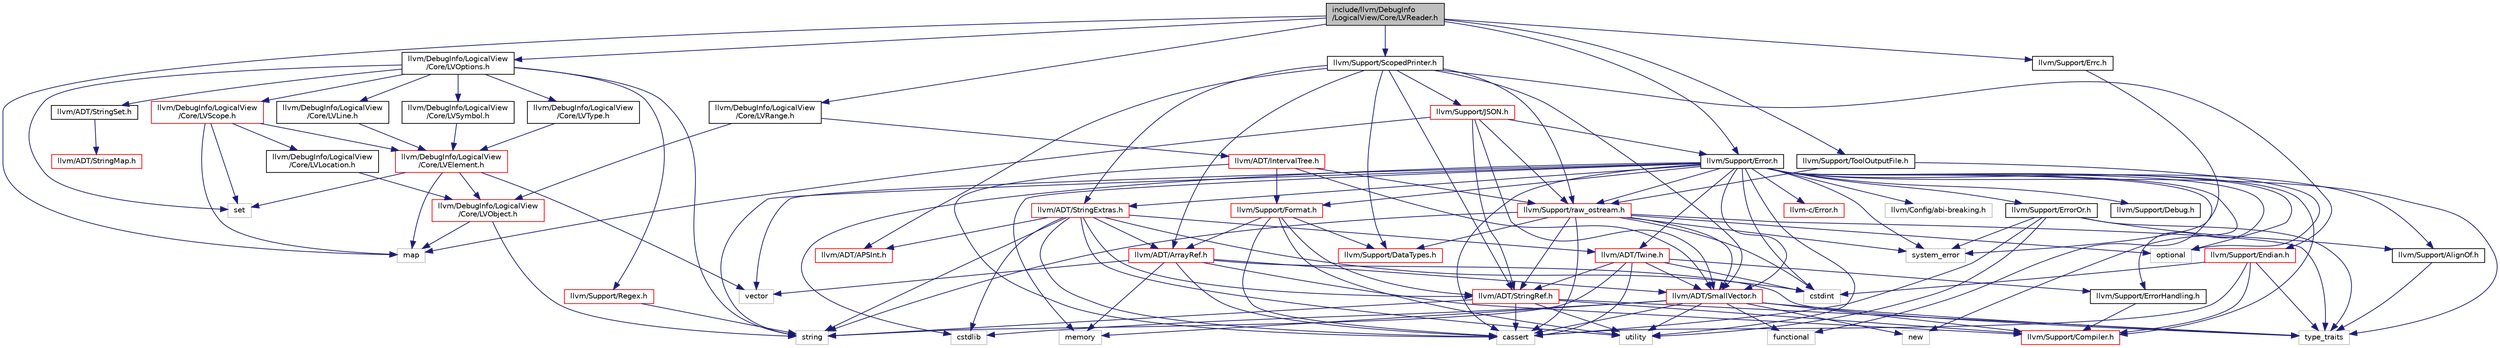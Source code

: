 digraph "include/llvm/DebugInfo/LogicalView/Core/LVReader.h"
{
 // LATEX_PDF_SIZE
  bgcolor="transparent";
  edge [fontname="Helvetica",fontsize="10",labelfontname="Helvetica",labelfontsize="10"];
  node [fontname="Helvetica",fontsize="10",shape=record];
  Node1 [label="include/llvm/DebugInfo\l/LogicalView/Core/LVReader.h",height=0.2,width=0.4,color="black", fillcolor="grey75", style="filled", fontcolor="black",tooltip=" "];
  Node1 -> Node2 [color="midnightblue",fontsize="10",style="solid",fontname="Helvetica"];
  Node2 [label="llvm/DebugInfo/LogicalView\l/Core/LVOptions.h",height=0.2,width=0.4,color="black",URL="$LVOptions_8h.html",tooltip=" "];
  Node2 -> Node3 [color="midnightblue",fontsize="10",style="solid",fontname="Helvetica"];
  Node3 [label="llvm/ADT/StringSet.h",height=0.2,width=0.4,color="black",URL="$StringSet_8h.html",tooltip=" "];
  Node3 -> Node4 [color="midnightblue",fontsize="10",style="solid",fontname="Helvetica"];
  Node4 [label="llvm/ADT/StringMap.h",height=0.2,width=0.4,color="red",URL="$ADT_2StringMap_8h.html",tooltip=" "];
  Node2 -> Node40 [color="midnightblue",fontsize="10",style="solid",fontname="Helvetica"];
  Node40 [label="llvm/DebugInfo/LogicalView\l/Core/LVLine.h",height=0.2,width=0.4,color="black",URL="$LVLine_8h.html",tooltip=" "];
  Node40 -> Node41 [color="midnightblue",fontsize="10",style="solid",fontname="Helvetica"];
  Node41 [label="llvm/DebugInfo/LogicalView\l/Core/LVElement.h",height=0.2,width=0.4,color="red",URL="$LVElement_8h.html",tooltip=" "];
  Node41 -> Node42 [color="midnightblue",fontsize="10",style="solid",fontname="Helvetica"];
  Node42 [label="llvm/DebugInfo/LogicalView\l/Core/LVObject.h",height=0.2,width=0.4,color="red",URL="$LVObject_8h.html",tooltip=" "];
  Node42 -> Node88 [color="midnightblue",fontsize="10",style="solid",fontname="Helvetica"];
  Node88 [label="map",height=0.2,width=0.4,color="grey75",tooltip=" "];
  Node42 -> Node25 [color="midnightblue",fontsize="10",style="solid",fontname="Helvetica"];
  Node25 [label="string",height=0.2,width=0.4,color="grey75",tooltip=" "];
  Node41 -> Node88 [color="midnightblue",fontsize="10",style="solid",fontname="Helvetica"];
  Node41 -> Node92 [color="midnightblue",fontsize="10",style="solid",fontname="Helvetica"];
  Node92 [label="set",height=0.2,width=0.4,color="grey75",tooltip=" "];
  Node41 -> Node59 [color="midnightblue",fontsize="10",style="solid",fontname="Helvetica"];
  Node59 [label="vector",height=0.2,width=0.4,color="grey75",tooltip=" "];
  Node2 -> Node93 [color="midnightblue",fontsize="10",style="solid",fontname="Helvetica"];
  Node93 [label="llvm/DebugInfo/LogicalView\l/Core/LVScope.h",height=0.2,width=0.4,color="red",URL="$LVScope_8h.html",tooltip=" "];
  Node93 -> Node41 [color="midnightblue",fontsize="10",style="solid",fontname="Helvetica"];
  Node93 -> Node94 [color="midnightblue",fontsize="10",style="solid",fontname="Helvetica"];
  Node94 [label="llvm/DebugInfo/LogicalView\l/Core/LVLocation.h",height=0.2,width=0.4,color="black",URL="$LVLocation_8h.html",tooltip=" "];
  Node94 -> Node42 [color="midnightblue",fontsize="10",style="solid",fontname="Helvetica"];
  Node93 -> Node88 [color="midnightblue",fontsize="10",style="solid",fontname="Helvetica"];
  Node93 -> Node92 [color="midnightblue",fontsize="10",style="solid",fontname="Helvetica"];
  Node2 -> Node115 [color="midnightblue",fontsize="10",style="solid",fontname="Helvetica"];
  Node115 [label="llvm/DebugInfo/LogicalView\l/Core/LVSymbol.h",height=0.2,width=0.4,color="black",URL="$LVSymbol_8h.html",tooltip=" "];
  Node115 -> Node41 [color="midnightblue",fontsize="10",style="solid",fontname="Helvetica"];
  Node2 -> Node116 [color="midnightblue",fontsize="10",style="solid",fontname="Helvetica"];
  Node116 [label="llvm/DebugInfo/LogicalView\l/Core/LVType.h",height=0.2,width=0.4,color="black",URL="$LVType_8h.html",tooltip=" "];
  Node116 -> Node41 [color="midnightblue",fontsize="10",style="solid",fontname="Helvetica"];
  Node2 -> Node117 [color="midnightblue",fontsize="10",style="solid",fontname="Helvetica"];
  Node117 [label="llvm/Support/Regex.h",height=0.2,width=0.4,color="red",URL="$Regex_8h.html",tooltip=" "];
  Node117 -> Node25 [color="midnightblue",fontsize="10",style="solid",fontname="Helvetica"];
  Node2 -> Node92 [color="midnightblue",fontsize="10",style="solid",fontname="Helvetica"];
  Node2 -> Node25 [color="midnightblue",fontsize="10",style="solid",fontname="Helvetica"];
  Node1 -> Node119 [color="midnightblue",fontsize="10",style="solid",fontname="Helvetica"];
  Node119 [label="llvm/DebugInfo/LogicalView\l/Core/LVRange.h",height=0.2,width=0.4,color="black",URL="$LVRange_8h.html",tooltip=" "];
  Node119 -> Node120 [color="midnightblue",fontsize="10",style="solid",fontname="Helvetica"];
  Node120 [label="llvm/ADT/IntervalTree.h",height=0.2,width=0.4,color="red",URL="$IntervalTree_8h.html",tooltip=" "];
  Node120 -> Node51 [color="midnightblue",fontsize="10",style="solid",fontname="Helvetica"];
  Node51 [label="llvm/ADT/SmallVector.h",height=0.2,width=0.4,color="red",URL="$SmallVector_8h.html",tooltip=" "];
  Node51 -> Node19 [color="midnightblue",fontsize="10",style="solid",fontname="Helvetica"];
  Node19 [label="llvm/Support/Compiler.h",height=0.2,width=0.4,color="red",URL="$Compiler_8h.html",tooltip=" "];
  Node51 -> Node8 [color="midnightblue",fontsize="10",style="solid",fontname="Helvetica"];
  Node8 [label="cassert",height=0.2,width=0.4,color="grey75",tooltip=" "];
  Node51 -> Node32 [color="midnightblue",fontsize="10",style="solid",fontname="Helvetica"];
  Node32 [label="cstdlib",height=0.2,width=0.4,color="grey75",tooltip=" "];
  Node51 -> Node52 [color="midnightblue",fontsize="10",style="solid",fontname="Helvetica"];
  Node52 [label="functional",height=0.2,width=0.4,color="grey75",tooltip=" "];
  Node51 -> Node53 [color="midnightblue",fontsize="10",style="solid",fontname="Helvetica"];
  Node53 [label="memory",height=0.2,width=0.4,color="grey75",tooltip=" "];
  Node51 -> Node54 [color="midnightblue",fontsize="10",style="solid",fontname="Helvetica"];
  Node54 [label="new",height=0.2,width=0.4,color="grey75",tooltip=" "];
  Node51 -> Node12 [color="midnightblue",fontsize="10",style="solid",fontname="Helvetica"];
  Node12 [label="type_traits",height=0.2,width=0.4,color="grey75",tooltip=" "];
  Node51 -> Node13 [color="midnightblue",fontsize="10",style="solid",fontname="Helvetica"];
  Node13 [label="utility",height=0.2,width=0.4,color="grey75",tooltip=" "];
  Node120 -> Node44 [color="midnightblue",fontsize="10",style="solid",fontname="Helvetica"];
  Node44 [label="llvm/Support/Format.h",height=0.2,width=0.4,color="red",URL="$Format_8h.html",tooltip=" "];
  Node44 -> Node45 [color="midnightblue",fontsize="10",style="solid",fontname="Helvetica"];
  Node45 [label="llvm/ADT/ArrayRef.h",height=0.2,width=0.4,color="red",URL="$ArrayRef_8h.html",tooltip=" "];
  Node45 -> Node51 [color="midnightblue",fontsize="10",style="solid",fontname="Helvetica"];
  Node45 -> Node19 [color="midnightblue",fontsize="10",style="solid",fontname="Helvetica"];
  Node45 -> Node8 [color="midnightblue",fontsize="10",style="solid",fontname="Helvetica"];
  Node45 -> Node53 [color="midnightblue",fontsize="10",style="solid",fontname="Helvetica"];
  Node45 -> Node12 [color="midnightblue",fontsize="10",style="solid",fontname="Helvetica"];
  Node45 -> Node59 [color="midnightblue",fontsize="10",style="solid",fontname="Helvetica"];
  Node44 -> Node6 [color="midnightblue",fontsize="10",style="solid",fontname="Helvetica"];
  Node6 [label="llvm/ADT/StringRef.h",height=0.2,width=0.4,color="red",URL="$StringRef_8h.html",tooltip=" "];
  Node6 -> Node19 [color="midnightblue",fontsize="10",style="solid",fontname="Helvetica"];
  Node6 -> Node8 [color="midnightblue",fontsize="10",style="solid",fontname="Helvetica"];
  Node6 -> Node25 [color="midnightblue",fontsize="10",style="solid",fontname="Helvetica"];
  Node6 -> Node12 [color="midnightblue",fontsize="10",style="solid",fontname="Helvetica"];
  Node6 -> Node13 [color="midnightblue",fontsize="10",style="solid",fontname="Helvetica"];
  Node44 -> Node34 [color="midnightblue",fontsize="10",style="solid",fontname="Helvetica"];
  Node34 [label="llvm/Support/DataTypes.h",height=0.2,width=0.4,color="red",URL="$Support_2DataTypes_8h.html",tooltip=" "];
  Node44 -> Node8 [color="midnightblue",fontsize="10",style="solid",fontname="Helvetica"];
  Node44 -> Node13 [color="midnightblue",fontsize="10",style="solid",fontname="Helvetica"];
  Node120 -> Node62 [color="midnightblue",fontsize="10",style="solid",fontname="Helvetica"];
  Node62 [label="llvm/Support/raw_ostream.h",height=0.2,width=0.4,color="red",URL="$raw__ostream_8h.html",tooltip=" "];
  Node62 -> Node51 [color="midnightblue",fontsize="10",style="solid",fontname="Helvetica"];
  Node62 -> Node6 [color="midnightblue",fontsize="10",style="solid",fontname="Helvetica"];
  Node62 -> Node34 [color="midnightblue",fontsize="10",style="solid",fontname="Helvetica"];
  Node62 -> Node8 [color="midnightblue",fontsize="10",style="solid",fontname="Helvetica"];
  Node62 -> Node10 [color="midnightblue",fontsize="10",style="solid",fontname="Helvetica"];
  Node10 [label="cstdint",height=0.2,width=0.4,color="grey75",tooltip=" "];
  Node62 -> Node17 [color="midnightblue",fontsize="10",style="solid",fontname="Helvetica"];
  Node17 [label="optional",height=0.2,width=0.4,color="grey75",tooltip=" "];
  Node62 -> Node25 [color="midnightblue",fontsize="10",style="solid",fontname="Helvetica"];
  Node62 -> Node63 [color="midnightblue",fontsize="10",style="solid",fontname="Helvetica"];
  Node63 [label="system_error",height=0.2,width=0.4,color="grey75",tooltip=" "];
  Node62 -> Node12 [color="midnightblue",fontsize="10",style="solid",fontname="Helvetica"];
  Node120 -> Node8 [color="midnightblue",fontsize="10",style="solid",fontname="Helvetica"];
  Node119 -> Node42 [color="midnightblue",fontsize="10",style="solid",fontname="Helvetica"];
  Node1 -> Node125 [color="midnightblue",fontsize="10",style="solid",fontname="Helvetica"];
  Node125 [label="llvm/Support/Errc.h",height=0.2,width=0.4,color="black",URL="$Errc_8h.html",tooltip=" "];
  Node125 -> Node63 [color="midnightblue",fontsize="10",style="solid",fontname="Helvetica"];
  Node1 -> Node104 [color="midnightblue",fontsize="10",style="solid",fontname="Helvetica"];
  Node104 [label="llvm/Support/Error.h",height=0.2,width=0.4,color="black",URL="$Support_2Error_8h.html",tooltip=" "];
  Node104 -> Node105 [color="midnightblue",fontsize="10",style="solid",fontname="Helvetica"];
  Node105 [label="llvm-c/Error.h",height=0.2,width=0.4,color="red",URL="$c_2Error_8h.html",tooltip=" "];
  Node104 -> Node51 [color="midnightblue",fontsize="10",style="solid",fontname="Helvetica"];
  Node104 -> Node106 [color="midnightblue",fontsize="10",style="solid",fontname="Helvetica"];
  Node106 [label="llvm/ADT/StringExtras.h",height=0.2,width=0.4,color="red",URL="$StringExtras_8h.html",tooltip=" "];
  Node106 -> Node107 [color="midnightblue",fontsize="10",style="solid",fontname="Helvetica"];
  Node107 [label="llvm/ADT/APSInt.h",height=0.2,width=0.4,color="red",URL="$APSInt_8h.html",tooltip=" "];
  Node106 -> Node45 [color="midnightblue",fontsize="10",style="solid",fontname="Helvetica"];
  Node106 -> Node6 [color="midnightblue",fontsize="10",style="solid",fontname="Helvetica"];
  Node106 -> Node65 [color="midnightblue",fontsize="10",style="solid",fontname="Helvetica"];
  Node65 [label="llvm/ADT/Twine.h",height=0.2,width=0.4,color="red",URL="$Twine_8h.html",tooltip=" "];
  Node65 -> Node51 [color="midnightblue",fontsize="10",style="solid",fontname="Helvetica"];
  Node65 -> Node6 [color="midnightblue",fontsize="10",style="solid",fontname="Helvetica"];
  Node65 -> Node31 [color="midnightblue",fontsize="10",style="solid",fontname="Helvetica"];
  Node31 [label="llvm/Support/ErrorHandling.h",height=0.2,width=0.4,color="black",URL="$Support_2ErrorHandling_8h.html",tooltip=" "];
  Node31 -> Node19 [color="midnightblue",fontsize="10",style="solid",fontname="Helvetica"];
  Node65 -> Node8 [color="midnightblue",fontsize="10",style="solid",fontname="Helvetica"];
  Node65 -> Node10 [color="midnightblue",fontsize="10",style="solid",fontname="Helvetica"];
  Node65 -> Node25 [color="midnightblue",fontsize="10",style="solid",fontname="Helvetica"];
  Node106 -> Node8 [color="midnightblue",fontsize="10",style="solid",fontname="Helvetica"];
  Node106 -> Node10 [color="midnightblue",fontsize="10",style="solid",fontname="Helvetica"];
  Node106 -> Node32 [color="midnightblue",fontsize="10",style="solid",fontname="Helvetica"];
  Node106 -> Node25 [color="midnightblue",fontsize="10",style="solid",fontname="Helvetica"];
  Node106 -> Node13 [color="midnightblue",fontsize="10",style="solid",fontname="Helvetica"];
  Node104 -> Node65 [color="midnightblue",fontsize="10",style="solid",fontname="Helvetica"];
  Node104 -> Node57 [color="midnightblue",fontsize="10",style="solid",fontname="Helvetica"];
  Node57 [label="llvm/Config/abi-breaking.h",height=0.2,width=0.4,color="grey75",tooltip=" "];
  Node104 -> Node109 [color="midnightblue",fontsize="10",style="solid",fontname="Helvetica"];
  Node109 [label="llvm/Support/AlignOf.h",height=0.2,width=0.4,color="black",URL="$AlignOf_8h.html",tooltip=" "];
  Node109 -> Node12 [color="midnightblue",fontsize="10",style="solid",fontname="Helvetica"];
  Node104 -> Node19 [color="midnightblue",fontsize="10",style="solid",fontname="Helvetica"];
  Node104 -> Node84 [color="midnightblue",fontsize="10",style="solid",fontname="Helvetica"];
  Node84 [label="llvm/Support/Debug.h",height=0.2,width=0.4,color="black",URL="$Debug_8h.html",tooltip=" "];
  Node104 -> Node31 [color="midnightblue",fontsize="10",style="solid",fontname="Helvetica"];
  Node104 -> Node110 [color="midnightblue",fontsize="10",style="solid",fontname="Helvetica"];
  Node110 [label="llvm/Support/ErrorOr.h",height=0.2,width=0.4,color="black",URL="$ErrorOr_8h.html",tooltip=" "];
  Node110 -> Node109 [color="midnightblue",fontsize="10",style="solid",fontname="Helvetica"];
  Node110 -> Node8 [color="midnightblue",fontsize="10",style="solid",fontname="Helvetica"];
  Node110 -> Node63 [color="midnightblue",fontsize="10",style="solid",fontname="Helvetica"];
  Node110 -> Node12 [color="midnightblue",fontsize="10",style="solid",fontname="Helvetica"];
  Node110 -> Node13 [color="midnightblue",fontsize="10",style="solid",fontname="Helvetica"];
  Node104 -> Node44 [color="midnightblue",fontsize="10",style="solid",fontname="Helvetica"];
  Node104 -> Node62 [color="midnightblue",fontsize="10",style="solid",fontname="Helvetica"];
  Node104 -> Node8 [color="midnightblue",fontsize="10",style="solid",fontname="Helvetica"];
  Node104 -> Node10 [color="midnightblue",fontsize="10",style="solid",fontname="Helvetica"];
  Node104 -> Node32 [color="midnightblue",fontsize="10",style="solid",fontname="Helvetica"];
  Node104 -> Node52 [color="midnightblue",fontsize="10",style="solid",fontname="Helvetica"];
  Node104 -> Node53 [color="midnightblue",fontsize="10",style="solid",fontname="Helvetica"];
  Node104 -> Node54 [color="midnightblue",fontsize="10",style="solid",fontname="Helvetica"];
  Node104 -> Node17 [color="midnightblue",fontsize="10",style="solid",fontname="Helvetica"];
  Node104 -> Node25 [color="midnightblue",fontsize="10",style="solid",fontname="Helvetica"];
  Node104 -> Node63 [color="midnightblue",fontsize="10",style="solid",fontname="Helvetica"];
  Node104 -> Node12 [color="midnightblue",fontsize="10",style="solid",fontname="Helvetica"];
  Node104 -> Node13 [color="midnightblue",fontsize="10",style="solid",fontname="Helvetica"];
  Node104 -> Node59 [color="midnightblue",fontsize="10",style="solid",fontname="Helvetica"];
  Node1 -> Node126 [color="midnightblue",fontsize="10",style="solid",fontname="Helvetica"];
  Node126 [label="llvm/Support/ScopedPrinter.h",height=0.2,width=0.4,color="black",URL="$ScopedPrinter_8h.html",tooltip=" "];
  Node126 -> Node107 [color="midnightblue",fontsize="10",style="solid",fontname="Helvetica"];
  Node126 -> Node45 [color="midnightblue",fontsize="10",style="solid",fontname="Helvetica"];
  Node126 -> Node51 [color="midnightblue",fontsize="10",style="solid",fontname="Helvetica"];
  Node126 -> Node106 [color="midnightblue",fontsize="10",style="solid",fontname="Helvetica"];
  Node126 -> Node6 [color="midnightblue",fontsize="10",style="solid",fontname="Helvetica"];
  Node126 -> Node34 [color="midnightblue",fontsize="10",style="solid",fontname="Helvetica"];
  Node126 -> Node67 [color="midnightblue",fontsize="10",style="solid",fontname="Helvetica"];
  Node67 [label="llvm/Support/Endian.h",height=0.2,width=0.4,color="red",URL="$Endian_8h.html",tooltip=" "];
  Node67 -> Node19 [color="midnightblue",fontsize="10",style="solid",fontname="Helvetica"];
  Node67 -> Node8 [color="midnightblue",fontsize="10",style="solid",fontname="Helvetica"];
  Node67 -> Node10 [color="midnightblue",fontsize="10",style="solid",fontname="Helvetica"];
  Node67 -> Node12 [color="midnightblue",fontsize="10",style="solid",fontname="Helvetica"];
  Node126 -> Node127 [color="midnightblue",fontsize="10",style="solid",fontname="Helvetica"];
  Node127 [label="llvm/Support/JSON.h",height=0.2,width=0.4,color="red",URL="$JSON_8h.html",tooltip=" "];
  Node127 -> Node51 [color="midnightblue",fontsize="10",style="solid",fontname="Helvetica"];
  Node127 -> Node6 [color="midnightblue",fontsize="10",style="solid",fontname="Helvetica"];
  Node127 -> Node104 [color="midnightblue",fontsize="10",style="solid",fontname="Helvetica"];
  Node127 -> Node62 [color="midnightblue",fontsize="10",style="solid",fontname="Helvetica"];
  Node127 -> Node88 [color="midnightblue",fontsize="10",style="solid",fontname="Helvetica"];
  Node126 -> Node62 [color="midnightblue",fontsize="10",style="solid",fontname="Helvetica"];
  Node1 -> Node135 [color="midnightblue",fontsize="10",style="solid",fontname="Helvetica"];
  Node135 [label="llvm/Support/ToolOutputFile.h",height=0.2,width=0.4,color="black",URL="$ToolOutputFile_8h.html",tooltip=" "];
  Node135 -> Node62 [color="midnightblue",fontsize="10",style="solid",fontname="Helvetica"];
  Node135 -> Node17 [color="midnightblue",fontsize="10",style="solid",fontname="Helvetica"];
  Node1 -> Node88 [color="midnightblue",fontsize="10",style="solid",fontname="Helvetica"];
}
